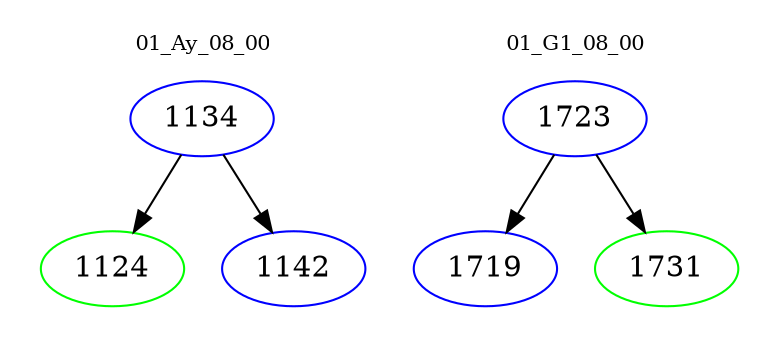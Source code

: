 digraph{
subgraph cluster_0 {
color = white
label = "01_Ay_08_00";
fontsize=10;
T0_1134 [label="1134", color="blue"]
T0_1134 -> T0_1124 [color="black"]
T0_1124 [label="1124", color="green"]
T0_1134 -> T0_1142 [color="black"]
T0_1142 [label="1142", color="blue"]
}
subgraph cluster_1 {
color = white
label = "01_G1_08_00";
fontsize=10;
T1_1723 [label="1723", color="blue"]
T1_1723 -> T1_1719 [color="black"]
T1_1719 [label="1719", color="blue"]
T1_1723 -> T1_1731 [color="black"]
T1_1731 [label="1731", color="green"]
}
}
